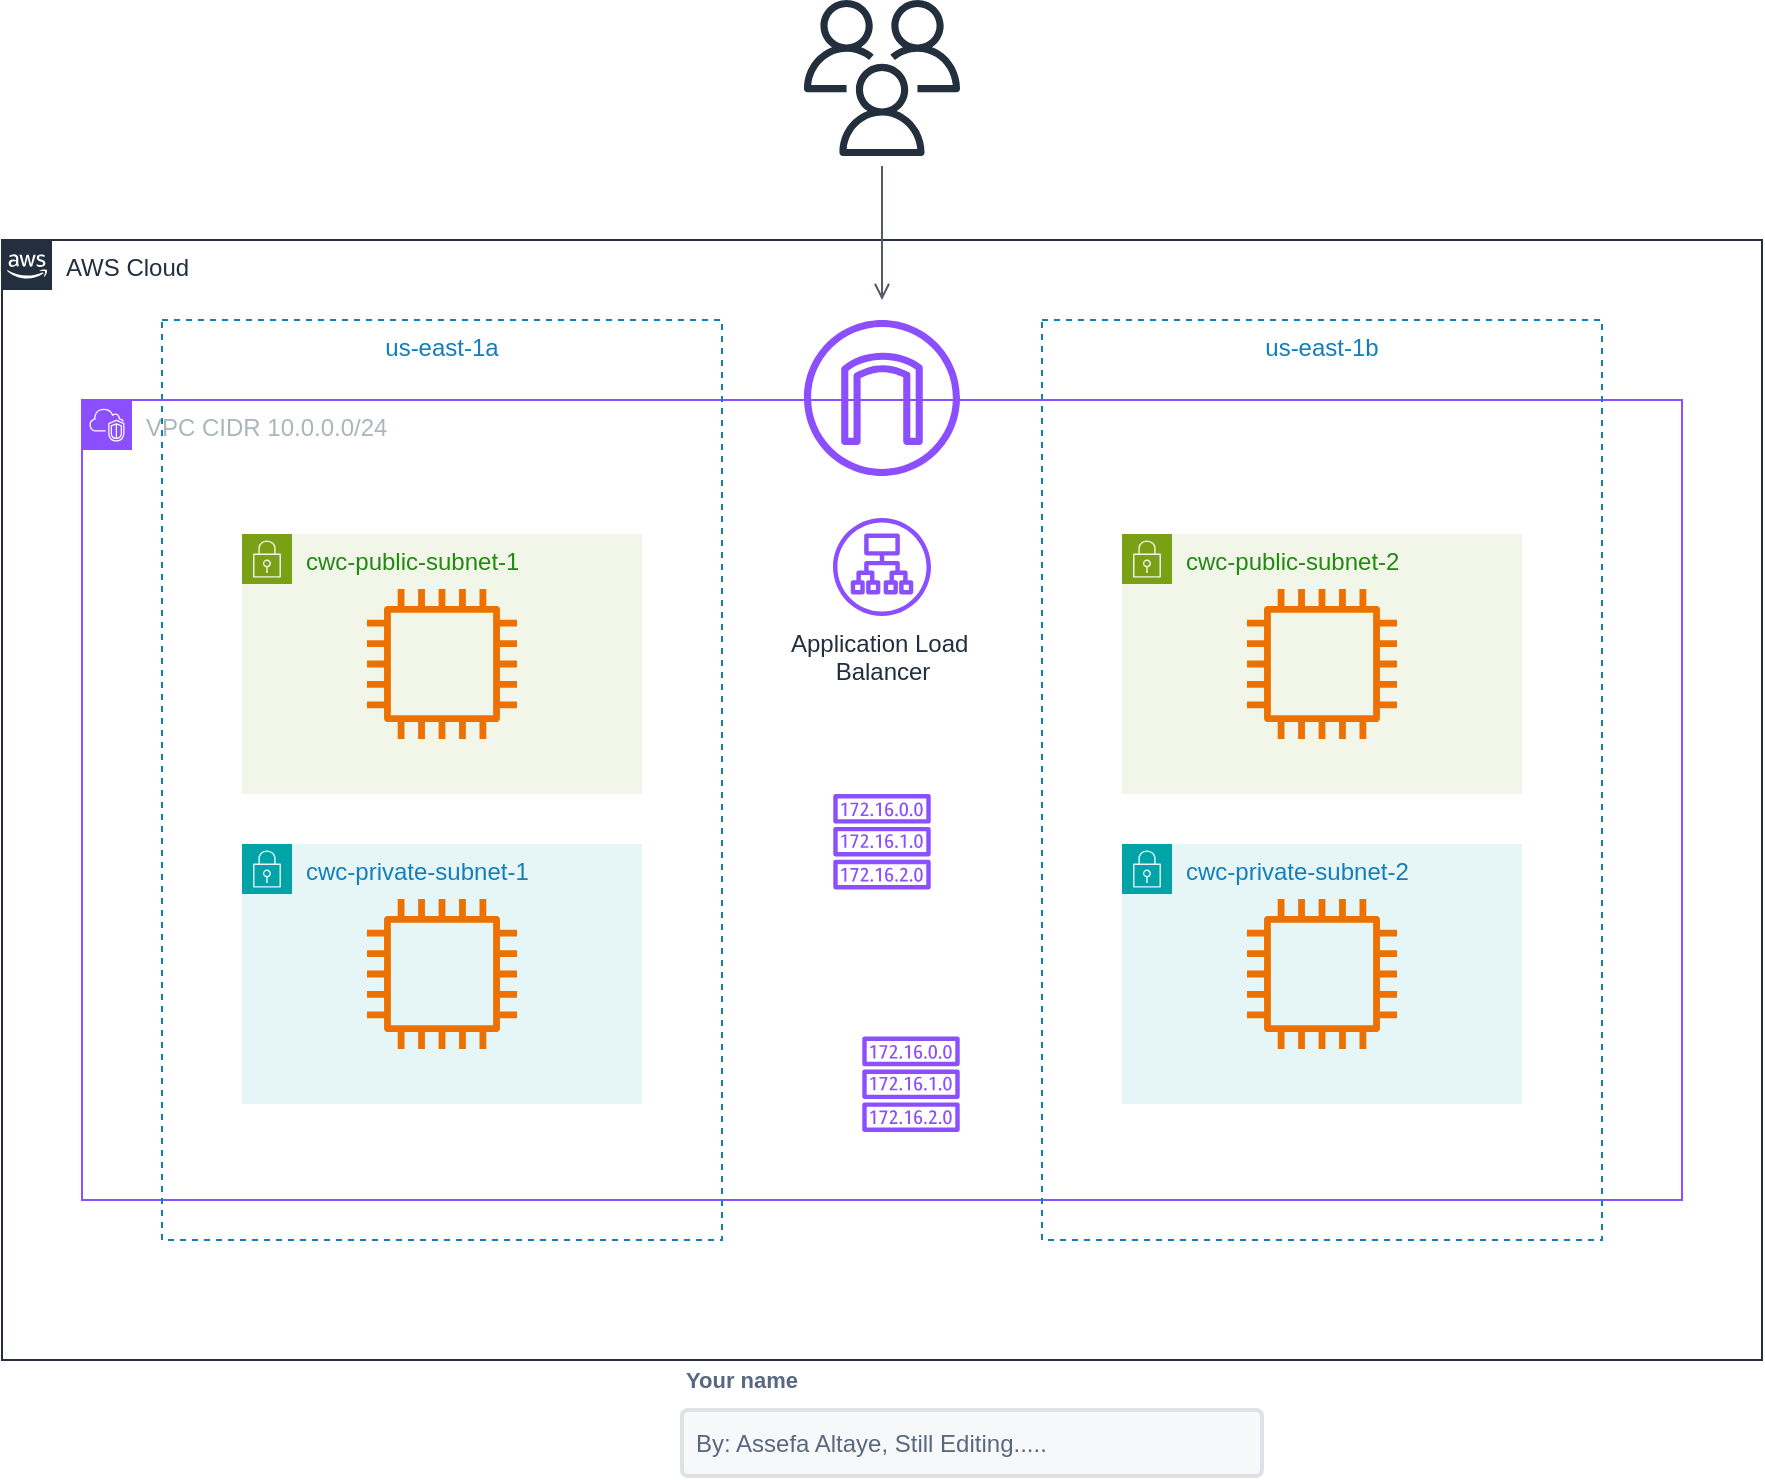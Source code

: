 <mxfile version="26.1.1">
  <diagram name="Page-1" id="m3mzeL9z0RX9WBettLLq">
    <mxGraphModel dx="2390" dy="621" grid="1" gridSize="10" guides="1" tooltips="1" connect="1" arrows="1" fold="1" page="1" pageScale="1" pageWidth="1100" pageHeight="850" math="0" shadow="0">
      <root>
        <mxCell id="0" />
        <mxCell id="1" parent="0" />
        <mxCell id="p5spmu9g6UautLXjLVYt-29" value="" style="sketch=0;outlineConnect=0;fontColor=#232F3E;gradientColor=none;fillColor=#232F3D;strokeColor=none;dashed=0;verticalLabelPosition=bottom;verticalAlign=top;align=center;html=1;fontSize=12;fontStyle=0;aspect=fixed;pointerEvents=1;shape=mxgraph.aws4.users;" vertex="1" parent="1">
          <mxGeometry x="81" width="78" height="78" as="geometry" />
        </mxCell>
        <mxCell id="p5spmu9g6UautLXjLVYt-30" value="" style="sketch=0;outlineConnect=0;fontColor=#232F3E;gradientColor=none;fillColor=#8C4FFF;strokeColor=none;dashed=0;verticalLabelPosition=bottom;verticalAlign=top;align=center;html=1;fontSize=12;fontStyle=0;aspect=fixed;pointerEvents=1;shape=mxgraph.aws4.internet_gateway;" vertex="1" parent="1">
          <mxGeometry x="81" y="160" width="78" height="78" as="geometry" />
        </mxCell>
        <mxCell id="p5spmu9g6UautLXjLVYt-2" value="VPC CIDR 10.0.0.0/24" style="points=[[0,0],[0.25,0],[0.5,0],[0.75,0],[1,0],[1,0.25],[1,0.5],[1,0.75],[1,1],[0.75,1],[0.5,1],[0.25,1],[0,1],[0,0.75],[0,0.5],[0,0.25]];outlineConnect=0;gradientColor=none;html=1;whiteSpace=wrap;fontSize=12;fontStyle=0;container=1;pointerEvents=0;collapsible=0;recursiveResize=0;shape=mxgraph.aws4.group;grIcon=mxgraph.aws4.group_vpc2;strokeColor=#8C4FFF;fillColor=none;verticalAlign=top;align=left;spacingLeft=30;fontColor=#AAB7B8;dashed=0;" vertex="1" parent="1">
          <mxGeometry x="-280" y="200" width="800" height="400" as="geometry" />
        </mxCell>
        <mxCell id="p5spmu9g6UautLXjLVYt-11" value="us-east-1b" style="fillColor=none;strokeColor=#147EBA;dashed=1;verticalAlign=top;fontStyle=0;fontColor=#147EBA;whiteSpace=wrap;html=1;" vertex="1" parent="p5spmu9g6UautLXjLVYt-2">
          <mxGeometry x="480" y="-40" width="280" height="460" as="geometry" />
        </mxCell>
        <mxCell id="p5spmu9g6UautLXjLVYt-12" value="us-east-1a" style="fillColor=none;strokeColor=#147EBA;dashed=1;verticalAlign=top;fontStyle=0;fontColor=#147EBA;whiteSpace=wrap;html=1;" vertex="1" parent="p5spmu9g6UautLXjLVYt-2">
          <mxGeometry x="40" y="-40" width="280" height="460" as="geometry" />
        </mxCell>
        <mxCell id="p5spmu9g6UautLXjLVYt-13" value="cwc-public-subnet-2" style="points=[[0,0],[0.25,0],[0.5,0],[0.75,0],[1,0],[1,0.25],[1,0.5],[1,0.75],[1,1],[0.75,1],[0.5,1],[0.25,1],[0,1],[0,0.75],[0,0.5],[0,0.25]];outlineConnect=0;gradientColor=none;html=1;whiteSpace=wrap;fontSize=12;fontStyle=0;container=1;pointerEvents=0;collapsible=0;recursiveResize=0;shape=mxgraph.aws4.group;grIcon=mxgraph.aws4.group_security_group;grStroke=0;strokeColor=#7AA116;fillColor=#F2F6E8;verticalAlign=top;align=left;spacingLeft=30;fontColor=#248814;dashed=0;" vertex="1" parent="p5spmu9g6UautLXjLVYt-2">
          <mxGeometry x="520" y="67" width="200" height="130" as="geometry" />
        </mxCell>
        <mxCell id="p5spmu9g6UautLXjLVYt-23" value="" style="sketch=0;outlineConnect=0;fontColor=#232F3E;gradientColor=none;fillColor=#ED7100;strokeColor=none;dashed=0;verticalLabelPosition=bottom;verticalAlign=top;align=center;html=1;fontSize=12;fontStyle=0;aspect=fixed;pointerEvents=1;shape=mxgraph.aws4.instance2;" vertex="1" parent="p5spmu9g6UautLXjLVYt-13">
          <mxGeometry x="62.5" y="27.5" width="75" height="75" as="geometry" />
        </mxCell>
        <mxCell id="p5spmu9g6UautLXjLVYt-14" value="cwc-public-subnet-1" style="points=[[0,0],[0.25,0],[0.5,0],[0.75,0],[1,0],[1,0.25],[1,0.5],[1,0.75],[1,1],[0.75,1],[0.5,1],[0.25,1],[0,1],[0,0.75],[0,0.5],[0,0.25]];outlineConnect=0;gradientColor=none;html=1;whiteSpace=wrap;fontSize=12;fontStyle=0;container=1;pointerEvents=0;collapsible=0;recursiveResize=0;shape=mxgraph.aws4.group;grIcon=mxgraph.aws4.group_security_group;grStroke=0;strokeColor=#7AA116;fillColor=#F2F6E8;verticalAlign=top;align=left;spacingLeft=30;fontColor=#248814;dashed=0;" vertex="1" parent="p5spmu9g6UautLXjLVYt-2">
          <mxGeometry x="80" y="67" width="200" height="130" as="geometry" />
        </mxCell>
        <mxCell id="p5spmu9g6UautLXjLVYt-15" value="cwc-private-subnet-1" style="points=[[0,0],[0.25,0],[0.5,0],[0.75,0],[1,0],[1,0.25],[1,0.5],[1,0.75],[1,1],[0.75,1],[0.5,1],[0.25,1],[0,1],[0,0.75],[0,0.5],[0,0.25]];outlineConnect=0;gradientColor=none;html=1;whiteSpace=wrap;fontSize=12;fontStyle=0;container=1;pointerEvents=0;collapsible=0;recursiveResize=0;shape=mxgraph.aws4.group;grIcon=mxgraph.aws4.group_security_group;grStroke=0;strokeColor=#00A4A6;fillColor=#E6F6F7;verticalAlign=top;align=left;spacingLeft=30;fontColor=#147EBA;dashed=0;" vertex="1" parent="p5spmu9g6UautLXjLVYt-2">
          <mxGeometry x="80" y="222" width="200" height="130" as="geometry" />
        </mxCell>
        <mxCell id="p5spmu9g6UautLXjLVYt-22" value="" style="sketch=0;outlineConnect=0;fontColor=#232F3E;gradientColor=none;fillColor=#ED7100;strokeColor=none;dashed=0;verticalLabelPosition=bottom;verticalAlign=top;align=center;html=1;fontSize=12;fontStyle=0;aspect=fixed;pointerEvents=1;shape=mxgraph.aws4.instance2;" vertex="1" parent="p5spmu9g6UautLXjLVYt-15">
          <mxGeometry x="62.5" y="27.5" width="75" height="75" as="geometry" />
        </mxCell>
        <mxCell id="p5spmu9g6UautLXjLVYt-16" value="cwc-private-subnet-2" style="points=[[0,0],[0.25,0],[0.5,0],[0.75,0],[1,0],[1,0.25],[1,0.5],[1,0.75],[1,1],[0.75,1],[0.5,1],[0.25,1],[0,1],[0,0.75],[0,0.5],[0,0.25]];outlineConnect=0;gradientColor=none;html=1;whiteSpace=wrap;fontSize=12;fontStyle=0;container=1;pointerEvents=0;collapsible=0;recursiveResize=0;shape=mxgraph.aws4.group;grIcon=mxgraph.aws4.group_security_group;grStroke=0;strokeColor=#00A4A6;fillColor=#E6F6F7;verticalAlign=top;align=left;spacingLeft=30;fontColor=#147EBA;dashed=0;" vertex="1" parent="p5spmu9g6UautLXjLVYt-2">
          <mxGeometry x="520" y="222" width="200" height="130" as="geometry" />
        </mxCell>
        <mxCell id="p5spmu9g6UautLXjLVYt-21" value="" style="sketch=0;outlineConnect=0;fontColor=#232F3E;gradientColor=none;fillColor=#ED7100;strokeColor=none;dashed=0;verticalLabelPosition=bottom;verticalAlign=top;align=center;html=1;fontSize=12;fontStyle=0;aspect=fixed;pointerEvents=1;shape=mxgraph.aws4.instance2;" vertex="1" parent="p5spmu9g6UautLXjLVYt-16">
          <mxGeometry x="62.5" y="27.5" width="75" height="75" as="geometry" />
        </mxCell>
        <mxCell id="p5spmu9g6UautLXjLVYt-25" value="" style="sketch=0;outlineConnect=0;fontColor=#232F3E;gradientColor=none;fillColor=#ED7100;strokeColor=none;dashed=0;verticalLabelPosition=bottom;verticalAlign=top;align=center;html=1;fontSize=12;fontStyle=0;aspect=fixed;pointerEvents=1;shape=mxgraph.aws4.instance2;" vertex="1" parent="p5spmu9g6UautLXjLVYt-2">
          <mxGeometry x="142.5" y="94.5" width="75" height="75" as="geometry" />
        </mxCell>
        <mxCell id="p5spmu9g6UautLXjLVYt-27" value="" style="sketch=0;outlineConnect=0;fontColor=#232F3E;gradientColor=none;fillColor=#8C4FFF;strokeColor=none;dashed=0;verticalLabelPosition=bottom;verticalAlign=top;align=center;html=1;fontSize=12;fontStyle=0;aspect=fixed;pointerEvents=1;shape=mxgraph.aws4.route_table;" vertex="1" parent="p5spmu9g6UautLXjLVYt-2">
          <mxGeometry x="375.5" y="197" width="49" height="47.74" as="geometry" />
        </mxCell>
        <mxCell id="p5spmu9g6UautLXjLVYt-26" value="" style="sketch=0;outlineConnect=0;fontColor=#232F3E;gradientColor=none;fillColor=#8C4FFF;strokeColor=none;dashed=0;verticalLabelPosition=bottom;verticalAlign=top;align=center;html=1;fontSize=12;fontStyle=0;aspect=fixed;pointerEvents=1;shape=mxgraph.aws4.route_table;" vertex="1" parent="p5spmu9g6UautLXjLVYt-2">
          <mxGeometry x="390" y="318.26" width="49" height="47.74" as="geometry" />
        </mxCell>
        <mxCell id="p5spmu9g6UautLXjLVYt-28" value="Application Load&amp;nbsp;&lt;div&gt;Balancer&lt;/div&gt;" style="sketch=0;outlineConnect=0;fontColor=#232F3E;gradientColor=none;fillColor=#8C4FFF;strokeColor=none;dashed=0;verticalLabelPosition=bottom;verticalAlign=top;align=center;html=1;fontSize=12;fontStyle=0;aspect=fixed;pointerEvents=1;shape=mxgraph.aws4.application_load_balancer;" vertex="1" parent="p5spmu9g6UautLXjLVYt-2">
          <mxGeometry x="375.5" y="59" width="49" height="49" as="geometry" />
        </mxCell>
        <mxCell id="p5spmu9g6UautLXjLVYt-32" value="AWS Cloud" style="points=[[0,0],[0.25,0],[0.5,0],[0.75,0],[1,0],[1,0.25],[1,0.5],[1,0.75],[1,1],[0.75,1],[0.5,1],[0.25,1],[0,1],[0,0.75],[0,0.5],[0,0.25]];outlineConnect=0;gradientColor=none;html=1;whiteSpace=wrap;fontSize=12;fontStyle=0;container=1;pointerEvents=0;collapsible=0;recursiveResize=0;shape=mxgraph.aws4.group;grIcon=mxgraph.aws4.group_aws_cloud_alt;strokeColor=#232F3E;fillColor=none;verticalAlign=top;align=left;spacingLeft=30;fontColor=#232F3E;dashed=0;" vertex="1" parent="1">
          <mxGeometry x="-320" y="120" width="880" height="560" as="geometry" />
        </mxCell>
        <mxCell id="p5spmu9g6UautLXjLVYt-33" value="" style="edgeStyle=orthogonalEdgeStyle;html=1;endArrow=none;elbow=vertical;startArrow=open;startFill=0;strokeColor=#545B64;rounded=0;" edge="1" parent="1">
          <mxGeometry width="100" relative="1" as="geometry">
            <mxPoint x="120" y="150" as="sourcePoint" />
            <mxPoint x="120" y="83" as="targetPoint" />
          </mxGeometry>
        </mxCell>
        <mxCell id="p5spmu9g6UautLXjLVYt-35" value="Your name" style="fillColor=none;strokeColor=none;html=1;fontSize=11;fontStyle=0;align=left;fontColor=#596780;fontStyle=1;fontSize=11" vertex="1" parent="1">
          <mxGeometry x="20" y="680" width="240" height="20" as="geometry" />
        </mxCell>
        <mxCell id="p5spmu9g6UautLXjLVYt-36" value="By: Assefa Altaye, Still Editing....." style="rounded=1;arcSize=9;fillColor=#F7F8F9;align=left;spacingLeft=5;strokeColor=#DEE1E6;html=1;strokeWidth=2;fontColor=#596780;fontSize=12" vertex="1" parent="1">
          <mxGeometry x="20" y="705" width="290" height="33" as="geometry" />
        </mxCell>
      </root>
    </mxGraphModel>
  </diagram>
</mxfile>
